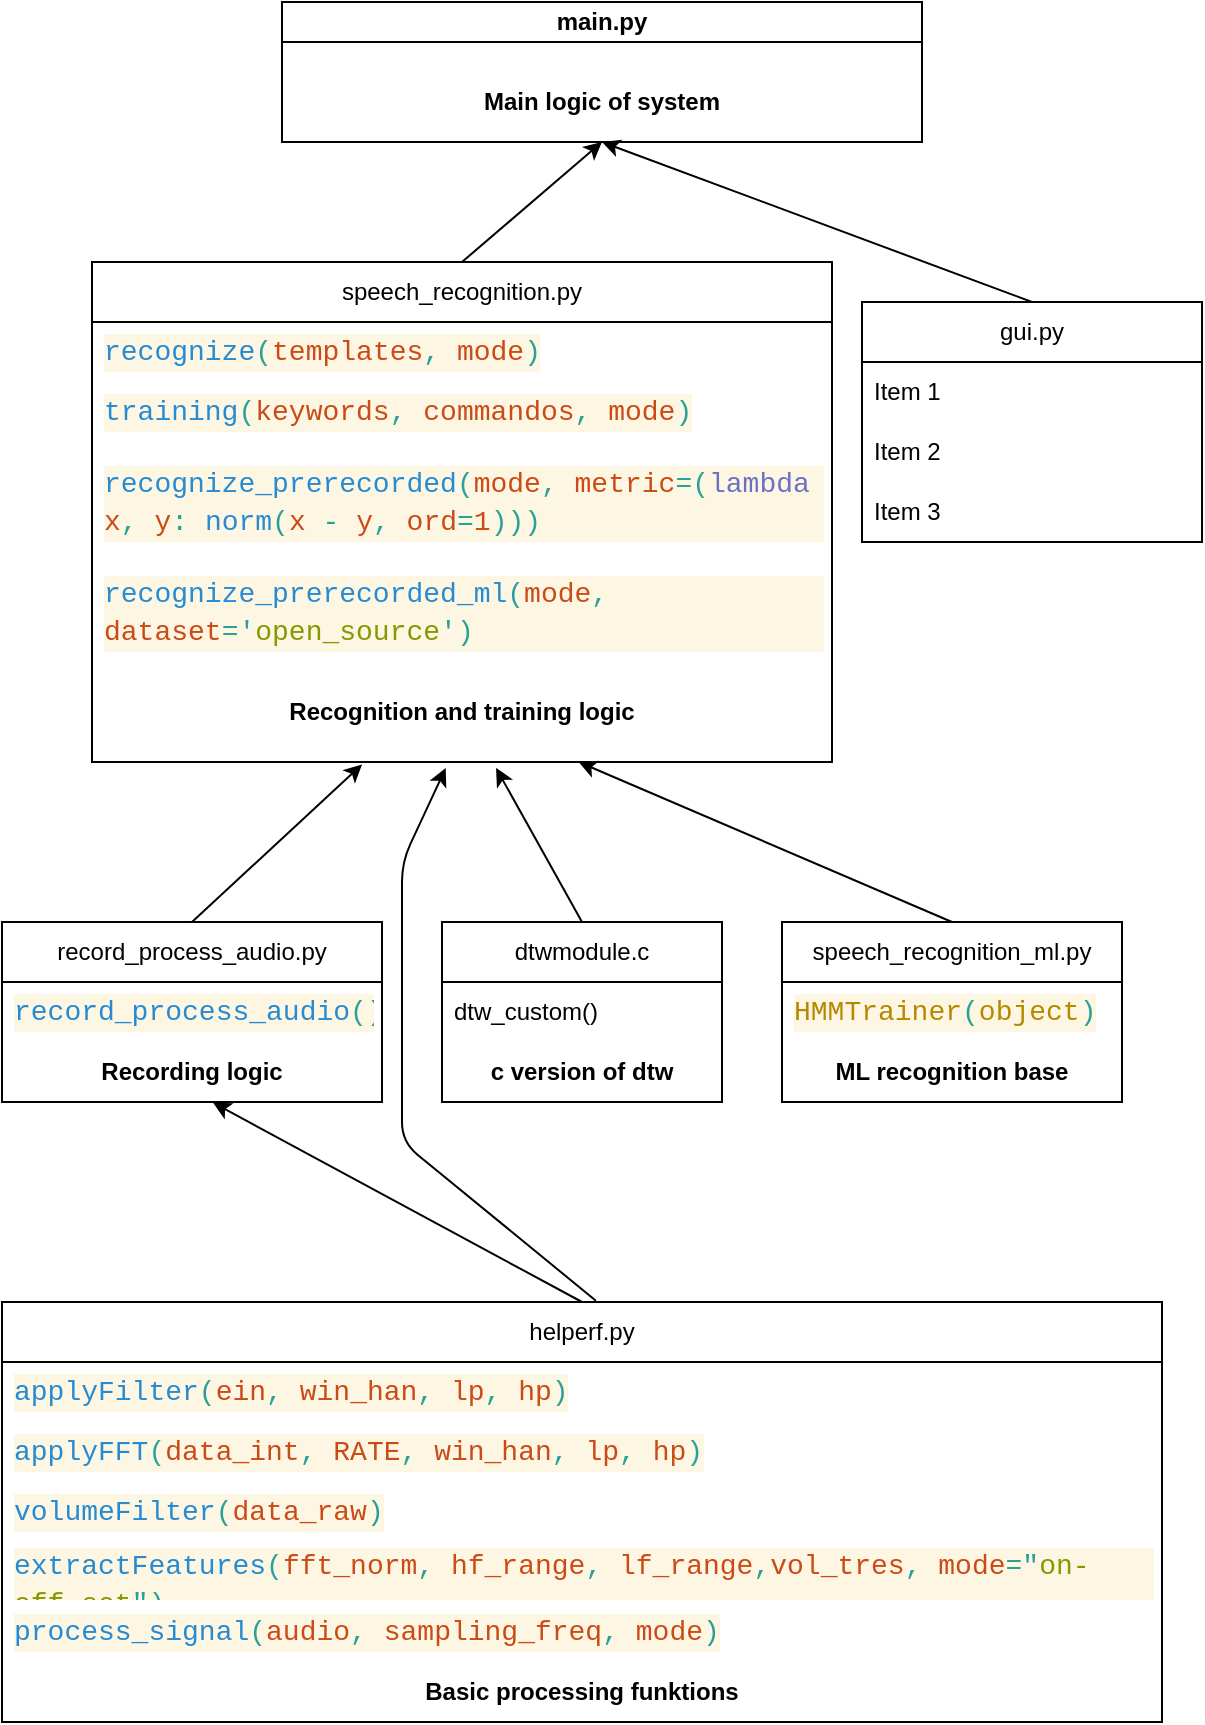 <mxfile>
    <diagram id="-ezNBa-ZIM8mcF6l0Uv7" name="Page-1">
        <mxGraphModel dx="631" dy="636" grid="1" gridSize="10" guides="1" tooltips="1" connect="1" arrows="1" fold="1" page="1" pageScale="1" pageWidth="850" pageHeight="1100" math="0" shadow="0">
            <root>
                <mxCell id="0"/>
                <mxCell id="1" parent="0"/>
                <mxCell id="2" value="main.py" style="swimlane;whiteSpace=wrap;html=1;startSize=20;" vertex="1" parent="1">
                    <mxGeometry x="150" y="170" width="320" height="70" as="geometry"/>
                </mxCell>
                <mxCell id="44" value="Main logic of system" style="text;html=1;strokeColor=none;fillColor=none;align=center;verticalAlign=middle;whiteSpace=wrap;rounded=0;fontStyle=1" vertex="1" parent="2">
                    <mxGeometry y="20" width="320" height="60" as="geometry"/>
                </mxCell>
                <mxCell id="3" value="speech_recognition.py" style="swimlane;fontStyle=0;childLayout=stackLayout;horizontal=1;startSize=30;horizontalStack=0;resizeParent=1;resizeParentMax=0;resizeLast=0;collapsible=1;marginBottom=0;whiteSpace=wrap;html=1;" vertex="1" parent="1">
                    <mxGeometry x="55" y="300" width="370" height="250" as="geometry"/>
                </mxCell>
                <mxCell id="4" value="&lt;div style=&quot;color: rgb(51, 51, 51); background-color: rgb(253, 246, 227); font-family: Consolas, &amp;quot;Courier New&amp;quot;, monospace; font-size: 14px; line-height: 19px;&quot;&gt;&lt;span style=&quot;color: #268bd2;&quot;&gt;recognize&lt;/span&gt;&lt;span style=&quot;color: #2aa198;&quot;&gt;(&lt;/span&gt;&lt;span style=&quot;color: #cb4b16;&quot;&gt;templates&lt;/span&gt;&lt;span style=&quot;color: #2aa198;&quot;&gt;,&lt;/span&gt; &lt;span style=&quot;color: #cb4b16;&quot;&gt;mode&lt;/span&gt;&lt;span style=&quot;color: #2aa198;&quot;&gt;)&lt;/span&gt;&lt;/div&gt;" style="text;strokeColor=none;fillColor=none;align=left;verticalAlign=middle;spacingLeft=4;spacingRight=4;overflow=hidden;points=[[0,0.5],[1,0.5]];portConstraint=eastwest;rotatable=0;whiteSpace=wrap;html=1;" vertex="1" parent="3">
                    <mxGeometry y="30" width="370" height="30" as="geometry"/>
                </mxCell>
                <mxCell id="5" value="&lt;div style=&quot;color: rgb(51, 51, 51); background-color: rgb(253, 246, 227); font-family: Consolas, &amp;quot;Courier New&amp;quot;, monospace; font-size: 14px; line-height: 19px;&quot;&gt;&lt;span style=&quot;color: #268bd2;&quot;&gt;training&lt;/span&gt;&lt;span style=&quot;color: #2aa198;&quot;&gt;(&lt;/span&gt;&lt;span style=&quot;color: #cb4b16;&quot;&gt;keywords&lt;/span&gt;&lt;span style=&quot;color: #2aa198;&quot;&gt;,&lt;/span&gt; &lt;span style=&quot;color: #cb4b16;&quot;&gt;commandos&lt;/span&gt;&lt;span style=&quot;color: #2aa198;&quot;&gt;,&lt;/span&gt; &lt;span style=&quot;color: #cb4b16;&quot;&gt;mode&lt;/span&gt;&lt;span style=&quot;color: #2aa198;&quot;&gt;)&lt;/span&gt;&lt;/div&gt;" style="text;strokeColor=none;fillColor=none;align=left;verticalAlign=middle;spacingLeft=4;spacingRight=4;overflow=hidden;points=[[0,0.5],[1,0.5]];portConstraint=eastwest;rotatable=0;whiteSpace=wrap;html=1;" vertex="1" parent="3">
                    <mxGeometry y="60" width="370" height="30" as="geometry"/>
                </mxCell>
                <mxCell id="6" value="&lt;div style=&quot;color: rgb(51, 51, 51); background-color: rgb(253, 246, 227); font-family: Consolas, &amp;quot;Courier New&amp;quot;, monospace; font-size: 14px; line-height: 19px;&quot;&gt;&lt;span style=&quot;color: #268bd2;&quot;&gt;recognize_prerecorded&lt;/span&gt;&lt;span style=&quot;color: #2aa198;&quot;&gt;(&lt;/span&gt;&lt;span style=&quot;color: #cb4b16;&quot;&gt;mode&lt;/span&gt;&lt;span style=&quot;color: #2aa198;&quot;&gt;,&lt;/span&gt; &lt;span style=&quot;color: #cb4b16;&quot;&gt;metric&lt;/span&gt;&lt;span style=&quot;color: #2aa198;&quot;&gt;=(&lt;/span&gt;&lt;span style=&quot;color: #6c71c4;&quot;&gt;lambda&lt;/span&gt; &lt;span style=&quot;color: #cb4b16;&quot;&gt;x&lt;/span&gt;&lt;span style=&quot;color: #2aa198;&quot;&gt;,&lt;/span&gt; &lt;span style=&quot;color: #cb4b16;&quot;&gt;y&lt;/span&gt;&lt;span style=&quot;color: #2aa198;&quot;&gt;:&lt;/span&gt; &lt;span style=&quot;color: #268bd2;&quot;&gt;norm&lt;/span&gt;&lt;span style=&quot;color: #2aa198;&quot;&gt;(&lt;/span&gt;&lt;span style=&quot;color: #cb4b16;&quot;&gt;x&lt;/span&gt; &lt;span style=&quot;color: #2aa198;&quot;&gt;-&lt;/span&gt; &lt;span style=&quot;color: #cb4b16;&quot;&gt;y&lt;/span&gt;&lt;span style=&quot;color: #2aa198;&quot;&gt;,&lt;/span&gt; &lt;span style=&quot;color: #cb4b16;&quot;&gt;ord&lt;/span&gt;&lt;span style=&quot;color: #2aa198;&quot;&gt;=&lt;/span&gt;&lt;span style=&quot;color: #cb4b16;&quot;&gt;1&lt;/span&gt;&lt;span style=&quot;color: #2aa198;&quot;&gt;)))&lt;/span&gt;&lt;/div&gt;" style="text;strokeColor=none;fillColor=none;align=left;verticalAlign=middle;spacingLeft=4;spacingRight=4;overflow=hidden;points=[[0,0.5],[1,0.5]];portConstraint=eastwest;rotatable=0;whiteSpace=wrap;html=1;" vertex="1" parent="3">
                    <mxGeometry y="90" width="370" height="60" as="geometry"/>
                </mxCell>
                <mxCell id="41" value="&lt;div style=&quot;color: rgb(51, 51, 51); background-color: rgb(253, 246, 227); font-family: Consolas, &amp;quot;Courier New&amp;quot;, monospace; font-size: 14px; line-height: 19px;&quot;&gt;&lt;span style=&quot;color: #268bd2;&quot;&gt;recognize_prerecorded_ml&lt;/span&gt;&lt;span style=&quot;color: #2aa198;&quot;&gt;(&lt;/span&gt;&lt;span style=&quot;color: #cb4b16;&quot;&gt;mode&lt;/span&gt;&lt;span style=&quot;color: #2aa198;&quot;&gt;,&lt;/span&gt; &lt;span style=&quot;color: #cb4b16;&quot;&gt;dataset&lt;/span&gt;&lt;span style=&quot;color: #2aa198;&quot;&gt;=&lt;/span&gt;&lt;span style=&quot;color: #2aa198;&quot;&gt;'&lt;/span&gt;&lt;span style=&quot;color: #859900;&quot;&gt;open_source&lt;/span&gt;&lt;span style=&quot;color: #2aa198;&quot;&gt;'&lt;/span&gt;&lt;span style=&quot;color: #2aa198;&quot;&gt;)&lt;/span&gt;&lt;/div&gt;" style="text;strokeColor=none;fillColor=none;align=left;verticalAlign=middle;spacingLeft=4;spacingRight=4;overflow=hidden;points=[[0,0.5],[1,0.5]];portConstraint=eastwest;rotatable=0;whiteSpace=wrap;html=1;" vertex="1" parent="3">
                    <mxGeometry y="150" width="370" height="50" as="geometry"/>
                </mxCell>
                <mxCell id="42" value="Recognition and training logic" style="text;strokeColor=none;fillColor=none;align=center;verticalAlign=middle;spacingLeft=4;spacingRight=4;overflow=hidden;points=[[0,0.5],[1,0.5]];portConstraint=eastwest;rotatable=0;whiteSpace=wrap;html=1;fontStyle=1;labelBackgroundColor=none;" vertex="1" parent="3">
                    <mxGeometry y="200" width="370" height="50" as="geometry"/>
                </mxCell>
                <mxCell id="7" value="record_process_audio.py" style="swimlane;fontStyle=0;childLayout=stackLayout;horizontal=1;startSize=30;horizontalStack=0;resizeParent=1;resizeParentMax=0;resizeLast=0;collapsible=1;marginBottom=0;whiteSpace=wrap;html=1;" vertex="1" parent="1">
                    <mxGeometry x="10" y="630" width="190" height="90" as="geometry"/>
                </mxCell>
                <mxCell id="8" value="&lt;div style=&quot;color: rgb(51, 51, 51); background-color: rgb(253, 246, 227); font-family: Consolas, &amp;quot;Courier New&amp;quot;, monospace; font-size: 14px; line-height: 19px;&quot;&gt;&lt;span style=&quot;color: #268bd2;&quot;&gt;record_process_audio&lt;/span&gt;&lt;span style=&quot;color: #2aa198;&quot;&gt;()&lt;/span&gt;&lt;/div&gt;" style="text;strokeColor=none;fillColor=none;align=left;verticalAlign=middle;spacingLeft=4;spacingRight=4;overflow=hidden;points=[[0,0.5],[1,0.5]];portConstraint=eastwest;rotatable=0;whiteSpace=wrap;html=1;" vertex="1" parent="7">
                    <mxGeometry y="30" width="190" height="30" as="geometry"/>
                </mxCell>
                <mxCell id="9" value="Recording logic" style="text;strokeColor=none;fillColor=none;align=center;verticalAlign=middle;spacingLeft=4;spacingRight=4;overflow=hidden;points=[[0,0.5],[1,0.5]];portConstraint=eastwest;rotatable=0;whiteSpace=wrap;html=1;fontStyle=1" vertex="1" parent="7">
                    <mxGeometry y="60" width="190" height="30" as="geometry"/>
                </mxCell>
                <mxCell id="11" value="speech_recognition_ml.py" style="swimlane;fontStyle=0;childLayout=stackLayout;horizontal=1;startSize=30;horizontalStack=0;resizeParent=1;resizeParentMax=0;resizeLast=0;collapsible=1;marginBottom=0;whiteSpace=wrap;html=1;" vertex="1" parent="1">
                    <mxGeometry x="400" y="630" width="170" height="90" as="geometry"/>
                </mxCell>
                <mxCell id="12" value="&lt;div style=&quot;color: rgb(51, 51, 51); background-color: rgb(253, 246, 227); font-family: Consolas, &amp;quot;Courier New&amp;quot;, monospace; font-size: 14px; line-height: 19px;&quot;&gt;&lt;span style=&quot;color: #b58900;&quot;&gt;HMMTrainer&lt;/span&gt;&lt;span style=&quot;color: #2aa198;&quot;&gt;(&lt;/span&gt;&lt;span style=&quot;color: #b58900;&quot;&gt;object&lt;/span&gt;&lt;span style=&quot;color: #2aa198;&quot;&gt;)&lt;/span&gt;&lt;/div&gt;" style="text;strokeColor=none;fillColor=none;align=left;verticalAlign=middle;spacingLeft=4;spacingRight=4;overflow=hidden;points=[[0,0.5],[1,0.5]];portConstraint=eastwest;rotatable=0;whiteSpace=wrap;html=1;" vertex="1" parent="11">
                    <mxGeometry y="30" width="170" height="30" as="geometry"/>
                </mxCell>
                <mxCell id="13" value="ML recognition base" style="text;strokeColor=none;fillColor=none;align=center;verticalAlign=middle;spacingLeft=4;spacingRight=4;overflow=hidden;points=[[0,0.5],[1,0.5]];portConstraint=eastwest;rotatable=0;whiteSpace=wrap;html=1;fontStyle=1" vertex="1" parent="11">
                    <mxGeometry y="60" width="170" height="30" as="geometry"/>
                </mxCell>
                <mxCell id="15" value="helperf.py" style="swimlane;fontStyle=0;childLayout=stackLayout;horizontal=1;startSize=30;horizontalStack=0;resizeParent=1;resizeParentMax=0;resizeLast=0;collapsible=1;marginBottom=0;whiteSpace=wrap;html=1;" vertex="1" parent="1">
                    <mxGeometry x="10" y="820" width="580" height="210" as="geometry"/>
                </mxCell>
                <mxCell id="16" value="&lt;div style=&quot;color: rgb(51, 51, 51); background-color: rgb(253, 246, 227); font-family: Consolas, &amp;quot;Courier New&amp;quot;, monospace; font-size: 14px; line-height: 19px;&quot;&gt;&lt;span style=&quot;color: #268bd2;&quot;&gt;applyFilter&lt;/span&gt;&lt;span style=&quot;color: #2aa198;&quot;&gt;(&lt;/span&gt;&lt;span style=&quot;color: #cb4b16;&quot;&gt;ein&lt;/span&gt;&lt;span style=&quot;color: #2aa198;&quot;&gt;,&lt;/span&gt; &lt;span style=&quot;color: #cb4b16;&quot;&gt;win_han&lt;/span&gt;&lt;span style=&quot;color: #2aa198;&quot;&gt;,&lt;/span&gt; &lt;span style=&quot;color: #cb4b16;&quot;&gt;lp&lt;/span&gt;&lt;span style=&quot;color: #2aa198;&quot;&gt;,&lt;/span&gt; &lt;span style=&quot;color: #cb4b16;&quot;&gt;hp&lt;/span&gt;&lt;span style=&quot;color: #2aa198;&quot;&gt;)&lt;/span&gt;&lt;/div&gt;" style="text;strokeColor=none;fillColor=none;align=left;verticalAlign=middle;spacingLeft=4;spacingRight=4;overflow=hidden;points=[[0,0.5],[1,0.5]];portConstraint=eastwest;rotatable=0;whiteSpace=wrap;html=1;" vertex="1" parent="15">
                    <mxGeometry y="30" width="580" height="30" as="geometry"/>
                </mxCell>
                <mxCell id="17" value="&lt;div style=&quot;color: rgb(51, 51, 51); background-color: rgb(253, 246, 227); font-family: Consolas, &amp;quot;Courier New&amp;quot;, monospace; font-size: 14px; line-height: 19px;&quot;&gt;&lt;span style=&quot;color: #268bd2;&quot;&gt;applyFFT&lt;/span&gt;&lt;span style=&quot;color: #2aa198;&quot;&gt;(&lt;/span&gt;&lt;span style=&quot;color: #cb4b16;&quot;&gt;data_int&lt;/span&gt;&lt;span style=&quot;color: #2aa198;&quot;&gt;,&lt;/span&gt; &lt;span style=&quot;color: #cb4b16;&quot;&gt;RATE&lt;/span&gt;&lt;span style=&quot;color: #2aa198;&quot;&gt;,&lt;/span&gt; &lt;span style=&quot;color: #cb4b16;&quot;&gt;win_han&lt;/span&gt;&lt;span style=&quot;color: #2aa198;&quot;&gt;,&lt;/span&gt; &lt;span style=&quot;color: #cb4b16;&quot;&gt;lp&lt;/span&gt;&lt;span style=&quot;color: #2aa198;&quot;&gt;,&lt;/span&gt; &lt;span style=&quot;color: #cb4b16;&quot;&gt;hp&lt;/span&gt;&lt;span style=&quot;color: #2aa198;&quot;&gt;)&lt;/span&gt;&lt;/div&gt;" style="text;strokeColor=none;fillColor=none;align=left;verticalAlign=middle;spacingLeft=4;spacingRight=4;overflow=hidden;points=[[0,0.5],[1,0.5]];portConstraint=eastwest;rotatable=0;whiteSpace=wrap;html=1;" vertex="1" parent="15">
                    <mxGeometry y="60" width="580" height="30" as="geometry"/>
                </mxCell>
                <mxCell id="18" value="&lt;div style=&quot;color: rgb(51, 51, 51); background-color: rgb(253, 246, 227); font-family: Consolas, &amp;quot;Courier New&amp;quot;, monospace; font-size: 14px; line-height: 19px;&quot;&gt;&lt;span style=&quot;color: #268bd2;&quot;&gt;volumeFilter&lt;/span&gt;&lt;span style=&quot;color: #2aa198;&quot;&gt;(&lt;/span&gt;&lt;span style=&quot;color: #cb4b16;&quot;&gt;data_raw&lt;/span&gt;&lt;span style=&quot;color: #2aa198;&quot;&gt;)&lt;/span&gt;&lt;/div&gt;" style="text;strokeColor=none;fillColor=none;align=left;verticalAlign=middle;spacingLeft=4;spacingRight=4;overflow=hidden;points=[[0,0.5],[1,0.5]];portConstraint=eastwest;rotatable=0;whiteSpace=wrap;html=1;" vertex="1" parent="15">
                    <mxGeometry y="90" width="580" height="30" as="geometry"/>
                </mxCell>
                <mxCell id="45" value="&lt;div style=&quot;background-color: rgb(253, 246, 227); font-family: Consolas, &amp;quot;Courier New&amp;quot;, monospace; font-size: 14px; line-height: 19px;&quot;&gt;&lt;span style=&quot;color: rgb(38, 139, 210);&quot;&gt;extractFeatures&lt;/span&gt;&lt;span style=&quot;color: rgb(42, 161, 152);&quot;&gt;(&lt;/span&gt;&lt;span style=&quot;color: rgb(203, 75, 22);&quot;&gt;fft_norm&lt;/span&gt;&lt;span style=&quot;color: rgb(42, 161, 152);&quot;&gt;,&lt;/span&gt;&amp;nbsp;&lt;span style=&quot;color: rgb(203, 75, 22);&quot;&gt;hf_range&lt;/span&gt;&lt;span style=&quot;color: rgb(42, 161, 152);&quot;&gt;,&lt;/span&gt;&lt;font color=&quot;#333333&quot;&gt;&amp;nbsp;&lt;/font&gt;&lt;span style=&quot;color: rgb(203, 75, 22);&quot;&gt;lf_range&lt;/span&gt;&lt;span style=&quot;color: rgb(42, 161, 152);&quot;&gt;,&lt;/span&gt;&lt;span style=&quot;color: rgb(203, 75, 22);&quot;&gt;vol_tres&lt;/span&gt;&lt;span style=&quot;color: rgb(42, 161, 152);&quot;&gt;,&lt;/span&gt; &lt;span style=&quot;color: rgb(203, 75, 22);&quot;&gt;mode&lt;/span&gt;&lt;span style=&quot;color: rgb(42, 161, 152);&quot;&gt;=&lt;/span&gt;&lt;span style=&quot;color: rgb(42, 161, 152);&quot;&gt;&quot;&lt;/span&gt;&lt;span style=&quot;color: rgb(133, 153, 0);&quot;&gt;on-off-set&lt;/span&gt;&lt;span style=&quot;color: rgb(42, 161, 152);&quot;&gt;&quot;&lt;/span&gt;&lt;span style=&quot;color: rgb(42, 161, 152);&quot;&gt;)&lt;/span&gt;&lt;/div&gt;" style="text;strokeColor=none;fillColor=none;align=left;verticalAlign=middle;spacingLeft=4;spacingRight=4;overflow=hidden;points=[[0,0.5],[1,0.5]];portConstraint=eastwest;rotatable=0;whiteSpace=wrap;html=1;" vertex="1" parent="15">
                    <mxGeometry y="120" width="580" height="30" as="geometry"/>
                </mxCell>
                <mxCell id="46" value="&lt;div style=&quot;color: rgb(51, 51, 51); background-color: rgb(253, 246, 227); font-family: Consolas, &amp;quot;Courier New&amp;quot;, monospace; font-size: 14px; line-height: 19px;&quot;&gt;&lt;span style=&quot;color: #268bd2;&quot;&gt;process_signal&lt;/span&gt;&lt;span style=&quot;color: #2aa198;&quot;&gt;(&lt;/span&gt;&lt;span style=&quot;color: #cb4b16;&quot;&gt;audio&lt;/span&gt;&lt;span style=&quot;color: #2aa198;&quot;&gt;,&lt;/span&gt; &lt;span style=&quot;color: #cb4b16;&quot;&gt;sampling_freq&lt;/span&gt;&lt;span style=&quot;color: #2aa198;&quot;&gt;,&lt;/span&gt; &lt;span style=&quot;color: #cb4b16;&quot;&gt;mode&lt;/span&gt;&lt;span style=&quot;color: #2aa198;&quot;&gt;)&lt;/span&gt;&lt;/div&gt;" style="text;strokeColor=none;fillColor=none;align=left;verticalAlign=middle;spacingLeft=4;spacingRight=4;overflow=hidden;points=[[0,0.5],[1,0.5]];portConstraint=eastwest;rotatable=0;whiteSpace=wrap;html=1;" vertex="1" parent="15">
                    <mxGeometry y="150" width="580" height="30" as="geometry"/>
                </mxCell>
                <mxCell id="48" value="Basic processing funktions" style="text;strokeColor=none;fillColor=none;align=center;verticalAlign=middle;spacingLeft=4;spacingRight=4;overflow=hidden;points=[[0,0.5],[1,0.5]];portConstraint=eastwest;rotatable=0;whiteSpace=wrap;html=1;fontStyle=1" vertex="1" parent="15">
                    <mxGeometry y="180" width="580" height="30" as="geometry"/>
                </mxCell>
                <mxCell id="19" value="dtwmodule.c" style="swimlane;fontStyle=0;childLayout=stackLayout;horizontal=1;startSize=30;horizontalStack=0;resizeParent=1;resizeParentMax=0;resizeLast=0;collapsible=1;marginBottom=0;whiteSpace=wrap;html=1;" vertex="1" parent="1">
                    <mxGeometry x="230" y="630" width="140" height="90" as="geometry"/>
                </mxCell>
                <mxCell id="20" value="dtw_custom()" style="text;strokeColor=none;fillColor=none;align=left;verticalAlign=middle;spacingLeft=4;spacingRight=4;overflow=hidden;points=[[0,0.5],[1,0.5]];portConstraint=eastwest;rotatable=0;whiteSpace=wrap;html=1;" vertex="1" parent="19">
                    <mxGeometry y="30" width="140" height="30" as="geometry"/>
                </mxCell>
                <mxCell id="21" value="c version of dtw" style="text;strokeColor=none;fillColor=none;align=center;verticalAlign=middle;spacingLeft=4;spacingRight=4;overflow=hidden;points=[[0,0.5],[1,0.5]];portConstraint=eastwest;rotatable=0;whiteSpace=wrap;html=1;fontStyle=1" vertex="1" parent="19">
                    <mxGeometry y="60" width="140" height="30" as="geometry"/>
                </mxCell>
                <mxCell id="23" value="gui.py" style="swimlane;fontStyle=0;childLayout=stackLayout;horizontal=1;startSize=30;horizontalStack=0;resizeParent=1;resizeParentMax=0;resizeLast=0;collapsible=1;marginBottom=0;whiteSpace=wrap;html=1;" vertex="1" parent="1">
                    <mxGeometry x="440" y="320" width="170" height="120" as="geometry"/>
                </mxCell>
                <mxCell id="24" value="Item 1" style="text;strokeColor=none;fillColor=none;align=left;verticalAlign=middle;spacingLeft=4;spacingRight=4;overflow=hidden;points=[[0,0.5],[1,0.5]];portConstraint=eastwest;rotatable=0;whiteSpace=wrap;html=1;" vertex="1" parent="23">
                    <mxGeometry y="30" width="170" height="30" as="geometry"/>
                </mxCell>
                <mxCell id="25" value="Item 2" style="text;strokeColor=none;fillColor=none;align=left;verticalAlign=middle;spacingLeft=4;spacingRight=4;overflow=hidden;points=[[0,0.5],[1,0.5]];portConstraint=eastwest;rotatable=0;whiteSpace=wrap;html=1;" vertex="1" parent="23">
                    <mxGeometry y="60" width="170" height="30" as="geometry"/>
                </mxCell>
                <mxCell id="26" value="Item 3" style="text;strokeColor=none;fillColor=none;align=left;verticalAlign=middle;spacingLeft=4;spacingRight=4;overflow=hidden;points=[[0,0.5],[1,0.5]];portConstraint=eastwest;rotatable=0;whiteSpace=wrap;html=1;" vertex="1" parent="23">
                    <mxGeometry y="90" width="170" height="30" as="geometry"/>
                </mxCell>
                <mxCell id="27" value="" style="endArrow=classic;html=1;entryX=0.5;entryY=1;entryDx=0;entryDy=0;exitX=0.5;exitY=0;exitDx=0;exitDy=0;" edge="1" parent="1" source="3" target="2">
                    <mxGeometry width="50" height="50" relative="1" as="geometry">
                        <mxPoint x="290" y="450" as="sourcePoint"/>
                        <mxPoint x="340" y="400" as="targetPoint"/>
                    </mxGeometry>
                </mxCell>
                <mxCell id="29" value="" style="endArrow=classic;html=1;exitX=0.5;exitY=0;exitDx=0;exitDy=0;entryX=0.5;entryY=1;entryDx=0;entryDy=0;" edge="1" parent="1" source="23" target="2">
                    <mxGeometry width="50" height="50" relative="1" as="geometry">
                        <mxPoint x="290" y="450" as="sourcePoint"/>
                        <mxPoint x="340" y="400" as="targetPoint"/>
                    </mxGeometry>
                </mxCell>
                <mxCell id="30" value="" style="endArrow=classic;html=1;exitX=0.5;exitY=0;exitDx=0;exitDy=0;entryX=0.365;entryY=1.024;entryDx=0;entryDy=0;entryPerimeter=0;" edge="1" parent="1" source="7" target="42">
                    <mxGeometry width="50" height="50" relative="1" as="geometry">
                        <mxPoint x="290" y="450" as="sourcePoint"/>
                        <mxPoint x="200" y="520" as="targetPoint"/>
                    </mxGeometry>
                </mxCell>
                <mxCell id="31" value="" style="endArrow=classic;html=1;exitX=0.5;exitY=0;exitDx=0;exitDy=0;entryX=0.546;entryY=1.06;entryDx=0;entryDy=0;entryPerimeter=0;" edge="1" parent="1" source="19" target="42">
                    <mxGeometry width="50" height="50" relative="1" as="geometry">
                        <mxPoint x="290" y="450" as="sourcePoint"/>
                        <mxPoint x="220" y="500" as="targetPoint"/>
                    </mxGeometry>
                </mxCell>
                <mxCell id="32" value="" style="endArrow=classic;html=1;exitX=0.5;exitY=0;exitDx=0;exitDy=0;" edge="1" parent="1" source="11" target="42">
                    <mxGeometry width="50" height="50" relative="1" as="geometry">
                        <mxPoint x="290" y="450" as="sourcePoint"/>
                        <mxPoint x="320" y="540" as="targetPoint"/>
                    </mxGeometry>
                </mxCell>
                <mxCell id="33" value="" style="endArrow=classic;html=1;exitX=0.5;exitY=0;exitDx=0;exitDy=0;entryX=0.555;entryY=1.01;entryDx=0;entryDy=0;entryPerimeter=0;" edge="1" parent="1" source="15" target="9">
                    <mxGeometry width="50" height="50" relative="1" as="geometry">
                        <mxPoint x="290" y="650" as="sourcePoint"/>
                        <mxPoint x="120" y="750" as="targetPoint"/>
                    </mxGeometry>
                </mxCell>
                <mxCell id="49" value="" style="endArrow=classic;html=1;exitX=0.512;exitY=-0.003;exitDx=0;exitDy=0;exitPerimeter=0;entryX=0.478;entryY=1.06;entryDx=0;entryDy=0;entryPerimeter=0;" edge="1" parent="1" source="15" target="42">
                    <mxGeometry width="50" height="50" relative="1" as="geometry">
                        <mxPoint x="290" y="800" as="sourcePoint"/>
                        <mxPoint x="340" y="750" as="targetPoint"/>
                        <Array as="points">
                            <mxPoint x="210" y="740"/>
                            <mxPoint x="210" y="600"/>
                        </Array>
                    </mxGeometry>
                </mxCell>
            </root>
        </mxGraphModel>
    </diagram>
</mxfile>